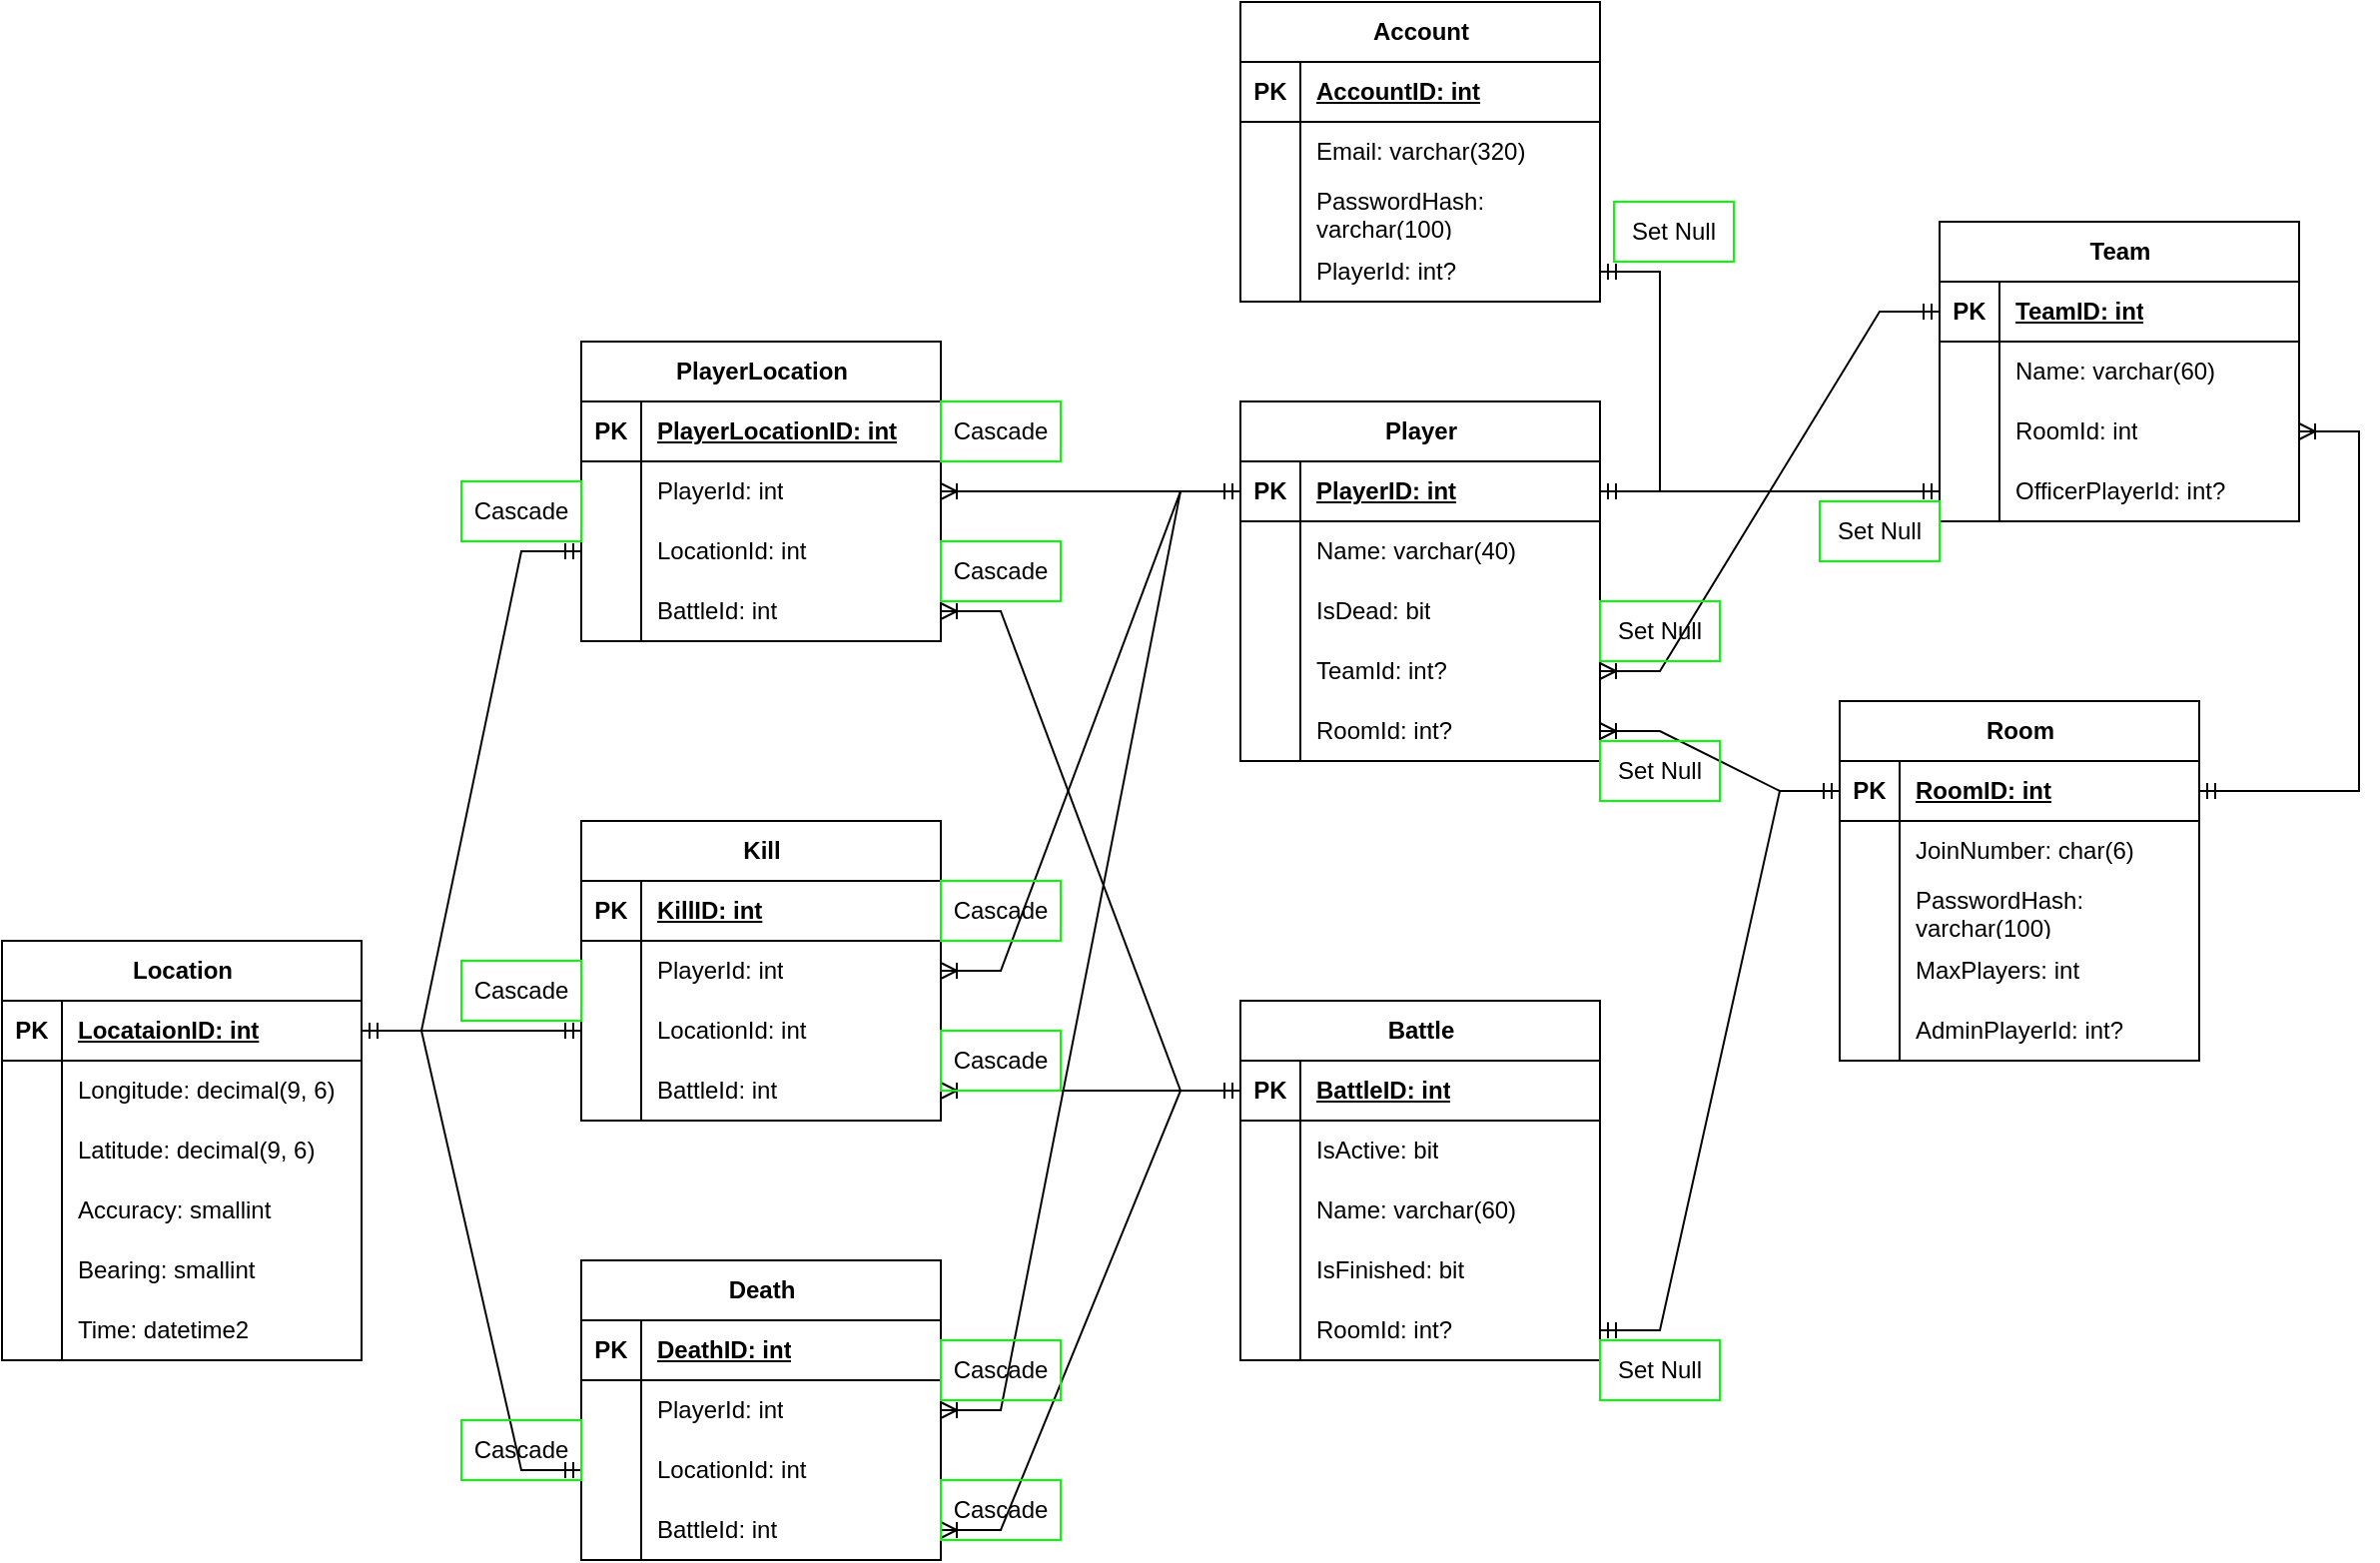 <mxfile version="27.1.4">
  <diagram name="Page-1" id="EHaYI7QKGF6xIl5_BDxA">
    <mxGraphModel dx="1921" dy="924" grid="1" gridSize="10" guides="1" tooltips="1" connect="1" arrows="1" fold="1" page="1" pageScale="1" pageWidth="1654" pageHeight="1169" math="0" shadow="0">
      <root>
        <mxCell id="0" />
        <mxCell id="1" parent="0" />
        <mxCell id="OtORlQsVEa3Pt4F1pHOA-2" value="PlayerLocation" style="shape=table;startSize=30;container=1;collapsible=1;childLayout=tableLayout;fixedRows=1;rowLines=0;fontStyle=1;align=center;resizeLast=1;html=1;" parent="1" vertex="1">
          <mxGeometry x="430" y="210" width="180" height="150" as="geometry" />
        </mxCell>
        <mxCell id="OtORlQsVEa3Pt4F1pHOA-3" value="" style="shape=tableRow;horizontal=0;startSize=0;swimlaneHead=0;swimlaneBody=0;fillColor=none;collapsible=0;dropTarget=0;points=[[0,0.5],[1,0.5]];portConstraint=eastwest;top=0;left=0;right=0;bottom=1;" parent="OtORlQsVEa3Pt4F1pHOA-2" vertex="1">
          <mxGeometry y="30" width="180" height="30" as="geometry" />
        </mxCell>
        <mxCell id="OtORlQsVEa3Pt4F1pHOA-4" value="PK" style="shape=partialRectangle;connectable=0;fillColor=none;top=0;left=0;bottom=0;right=0;fontStyle=1;overflow=hidden;whiteSpace=wrap;html=1;" parent="OtORlQsVEa3Pt4F1pHOA-3" vertex="1">
          <mxGeometry width="30" height="30" as="geometry">
            <mxRectangle width="30" height="30" as="alternateBounds" />
          </mxGeometry>
        </mxCell>
        <mxCell id="OtORlQsVEa3Pt4F1pHOA-5" value="PlayerLocationID: int" style="shape=partialRectangle;connectable=0;fillColor=none;top=0;left=0;bottom=0;right=0;align=left;spacingLeft=6;fontStyle=5;overflow=hidden;whiteSpace=wrap;html=1;" parent="OtORlQsVEa3Pt4F1pHOA-3" vertex="1">
          <mxGeometry x="30" width="150" height="30" as="geometry">
            <mxRectangle width="150" height="30" as="alternateBounds" />
          </mxGeometry>
        </mxCell>
        <mxCell id="OtORlQsVEa3Pt4F1pHOA-6" value="" style="shape=tableRow;horizontal=0;startSize=0;swimlaneHead=0;swimlaneBody=0;fillColor=none;collapsible=0;dropTarget=0;points=[[0,0.5],[1,0.5]];portConstraint=eastwest;top=0;left=0;right=0;bottom=0;" parent="OtORlQsVEa3Pt4F1pHOA-2" vertex="1">
          <mxGeometry y="60" width="180" height="30" as="geometry" />
        </mxCell>
        <mxCell id="OtORlQsVEa3Pt4F1pHOA-7" value="" style="shape=partialRectangle;connectable=0;fillColor=none;top=0;left=0;bottom=0;right=0;editable=1;overflow=hidden;whiteSpace=wrap;html=1;" parent="OtORlQsVEa3Pt4F1pHOA-6" vertex="1">
          <mxGeometry width="30" height="30" as="geometry">
            <mxRectangle width="30" height="30" as="alternateBounds" />
          </mxGeometry>
        </mxCell>
        <mxCell id="OtORlQsVEa3Pt4F1pHOA-8" value="PlayerId: int" style="shape=partialRectangle;connectable=0;fillColor=none;top=0;left=0;bottom=0;right=0;align=left;spacingLeft=6;overflow=hidden;whiteSpace=wrap;html=1;" parent="OtORlQsVEa3Pt4F1pHOA-6" vertex="1">
          <mxGeometry x="30" width="150" height="30" as="geometry">
            <mxRectangle width="150" height="30" as="alternateBounds" />
          </mxGeometry>
        </mxCell>
        <mxCell id="OtORlQsVEa3Pt4F1pHOA-9" value="" style="shape=tableRow;horizontal=0;startSize=0;swimlaneHead=0;swimlaneBody=0;fillColor=none;collapsible=0;dropTarget=0;points=[[0,0.5],[1,0.5]];portConstraint=eastwest;top=0;left=0;right=0;bottom=0;" parent="OtORlQsVEa3Pt4F1pHOA-2" vertex="1">
          <mxGeometry y="90" width="180" height="30" as="geometry" />
        </mxCell>
        <mxCell id="OtORlQsVEa3Pt4F1pHOA-10" value="" style="shape=partialRectangle;connectable=0;fillColor=none;top=0;left=0;bottom=0;right=0;editable=1;overflow=hidden;whiteSpace=wrap;html=1;" parent="OtORlQsVEa3Pt4F1pHOA-9" vertex="1">
          <mxGeometry width="30" height="30" as="geometry">
            <mxRectangle width="30" height="30" as="alternateBounds" />
          </mxGeometry>
        </mxCell>
        <mxCell id="OtORlQsVEa3Pt4F1pHOA-11" value="LocationId: int" style="shape=partialRectangle;connectable=0;fillColor=none;top=0;left=0;bottom=0;right=0;align=left;spacingLeft=6;overflow=hidden;whiteSpace=wrap;html=1;" parent="OtORlQsVEa3Pt4F1pHOA-9" vertex="1">
          <mxGeometry x="30" width="150" height="30" as="geometry">
            <mxRectangle width="150" height="30" as="alternateBounds" />
          </mxGeometry>
        </mxCell>
        <mxCell id="QphE00Q7NIvAUkIllSxT-1" value="" style="shape=tableRow;horizontal=0;startSize=0;swimlaneHead=0;swimlaneBody=0;fillColor=none;collapsible=0;dropTarget=0;points=[[0,0.5],[1,0.5]];portConstraint=eastwest;top=0;left=0;right=0;bottom=0;" parent="OtORlQsVEa3Pt4F1pHOA-2" vertex="1">
          <mxGeometry y="120" width="180" height="30" as="geometry" />
        </mxCell>
        <mxCell id="QphE00Q7NIvAUkIllSxT-2" value="" style="shape=partialRectangle;connectable=0;fillColor=none;top=0;left=0;bottom=0;right=0;editable=1;overflow=hidden;whiteSpace=wrap;html=1;" parent="QphE00Q7NIvAUkIllSxT-1" vertex="1">
          <mxGeometry width="30" height="30" as="geometry">
            <mxRectangle width="30" height="30" as="alternateBounds" />
          </mxGeometry>
        </mxCell>
        <mxCell id="QphE00Q7NIvAUkIllSxT-3" value="BattleId: int" style="shape=partialRectangle;connectable=0;fillColor=none;top=0;left=0;bottom=0;right=0;align=left;spacingLeft=6;overflow=hidden;whiteSpace=wrap;html=1;" parent="QphE00Q7NIvAUkIllSxT-1" vertex="1">
          <mxGeometry x="30" width="150" height="30" as="geometry">
            <mxRectangle width="150" height="30" as="alternateBounds" />
          </mxGeometry>
        </mxCell>
        <mxCell id="OtORlQsVEa3Pt4F1pHOA-15" value="Team" style="shape=table;startSize=30;container=1;collapsible=1;childLayout=tableLayout;fixedRows=1;rowLines=0;fontStyle=1;align=center;resizeLast=1;html=1;" parent="1" vertex="1">
          <mxGeometry x="1110" y="150" width="180" height="150" as="geometry" />
        </mxCell>
        <mxCell id="OtORlQsVEa3Pt4F1pHOA-16" value="" style="shape=tableRow;horizontal=0;startSize=0;swimlaneHead=0;swimlaneBody=0;fillColor=none;collapsible=0;dropTarget=0;points=[[0,0.5],[1,0.5]];portConstraint=eastwest;top=0;left=0;right=0;bottom=1;" parent="OtORlQsVEa3Pt4F1pHOA-15" vertex="1">
          <mxGeometry y="30" width="180" height="30" as="geometry" />
        </mxCell>
        <mxCell id="OtORlQsVEa3Pt4F1pHOA-17" value="PK" style="shape=partialRectangle;connectable=0;fillColor=none;top=0;left=0;bottom=0;right=0;fontStyle=1;overflow=hidden;whiteSpace=wrap;html=1;" parent="OtORlQsVEa3Pt4F1pHOA-16" vertex="1">
          <mxGeometry width="30" height="30" as="geometry">
            <mxRectangle width="30" height="30" as="alternateBounds" />
          </mxGeometry>
        </mxCell>
        <mxCell id="OtORlQsVEa3Pt4F1pHOA-18" value="TeamID: int" style="shape=partialRectangle;connectable=0;fillColor=none;top=0;left=0;bottom=0;right=0;align=left;spacingLeft=6;fontStyle=5;overflow=hidden;whiteSpace=wrap;html=1;" parent="OtORlQsVEa3Pt4F1pHOA-16" vertex="1">
          <mxGeometry x="30" width="150" height="30" as="geometry">
            <mxRectangle width="150" height="30" as="alternateBounds" />
          </mxGeometry>
        </mxCell>
        <mxCell id="OtORlQsVEa3Pt4F1pHOA-19" value="" style="shape=tableRow;horizontal=0;startSize=0;swimlaneHead=0;swimlaneBody=0;fillColor=none;collapsible=0;dropTarget=0;points=[[0,0.5],[1,0.5]];portConstraint=eastwest;top=0;left=0;right=0;bottom=0;" parent="OtORlQsVEa3Pt4F1pHOA-15" vertex="1">
          <mxGeometry y="60" width="180" height="30" as="geometry" />
        </mxCell>
        <mxCell id="OtORlQsVEa3Pt4F1pHOA-20" value="" style="shape=partialRectangle;connectable=0;fillColor=none;top=0;left=0;bottom=0;right=0;editable=1;overflow=hidden;whiteSpace=wrap;html=1;" parent="OtORlQsVEa3Pt4F1pHOA-19" vertex="1">
          <mxGeometry width="30" height="30" as="geometry">
            <mxRectangle width="30" height="30" as="alternateBounds" />
          </mxGeometry>
        </mxCell>
        <mxCell id="OtORlQsVEa3Pt4F1pHOA-21" value="Name: varchar(60)" style="shape=partialRectangle;connectable=0;fillColor=none;top=0;left=0;bottom=0;right=0;align=left;spacingLeft=6;overflow=hidden;whiteSpace=wrap;html=1;" parent="OtORlQsVEa3Pt4F1pHOA-19" vertex="1">
          <mxGeometry x="30" width="150" height="30" as="geometry">
            <mxRectangle width="150" height="30" as="alternateBounds" />
          </mxGeometry>
        </mxCell>
        <mxCell id="kTfpBR0mUPjQEGZXU_oi-29" value="" style="shape=tableRow;horizontal=0;startSize=0;swimlaneHead=0;swimlaneBody=0;fillColor=none;collapsible=0;dropTarget=0;points=[[0,0.5],[1,0.5]];portConstraint=eastwest;top=0;left=0;right=0;bottom=0;" parent="OtORlQsVEa3Pt4F1pHOA-15" vertex="1">
          <mxGeometry y="90" width="180" height="30" as="geometry" />
        </mxCell>
        <mxCell id="kTfpBR0mUPjQEGZXU_oi-30" value="" style="shape=partialRectangle;connectable=0;fillColor=none;top=0;left=0;bottom=0;right=0;editable=1;overflow=hidden;whiteSpace=wrap;html=1;" parent="kTfpBR0mUPjQEGZXU_oi-29" vertex="1">
          <mxGeometry width="30" height="30" as="geometry">
            <mxRectangle width="30" height="30" as="alternateBounds" />
          </mxGeometry>
        </mxCell>
        <mxCell id="kTfpBR0mUPjQEGZXU_oi-31" value="RoomId: int" style="shape=partialRectangle;connectable=0;fillColor=none;top=0;left=0;bottom=0;right=0;align=left;spacingLeft=6;overflow=hidden;whiteSpace=wrap;html=1;" parent="kTfpBR0mUPjQEGZXU_oi-29" vertex="1">
          <mxGeometry x="30" width="150" height="30" as="geometry">
            <mxRectangle width="150" height="30" as="alternateBounds" />
          </mxGeometry>
        </mxCell>
        <mxCell id="coozgKCBHNMAilcBwiZJ-19" value="" style="shape=tableRow;horizontal=0;startSize=0;swimlaneHead=0;swimlaneBody=0;fillColor=none;collapsible=0;dropTarget=0;points=[[0,0.5],[1,0.5]];portConstraint=eastwest;top=0;left=0;right=0;bottom=0;" parent="OtORlQsVEa3Pt4F1pHOA-15" vertex="1">
          <mxGeometry y="120" width="180" height="30" as="geometry" />
        </mxCell>
        <mxCell id="coozgKCBHNMAilcBwiZJ-20" value="" style="shape=partialRectangle;connectable=0;fillColor=none;top=0;left=0;bottom=0;right=0;editable=1;overflow=hidden;whiteSpace=wrap;html=1;" parent="coozgKCBHNMAilcBwiZJ-19" vertex="1">
          <mxGeometry width="30" height="30" as="geometry">
            <mxRectangle width="30" height="30" as="alternateBounds" />
          </mxGeometry>
        </mxCell>
        <mxCell id="coozgKCBHNMAilcBwiZJ-21" value="OfficerPlayerId: int?" style="shape=partialRectangle;connectable=0;fillColor=none;top=0;left=0;bottom=0;right=0;align=left;spacingLeft=6;overflow=hidden;whiteSpace=wrap;html=1;" parent="coozgKCBHNMAilcBwiZJ-19" vertex="1">
          <mxGeometry x="30" width="150" height="30" as="geometry">
            <mxRectangle width="150" height="30" as="alternateBounds" />
          </mxGeometry>
        </mxCell>
        <mxCell id="OtORlQsVEa3Pt4F1pHOA-28" value="Location" style="shape=table;startSize=30;container=1;collapsible=1;childLayout=tableLayout;fixedRows=1;rowLines=0;fontStyle=1;align=center;resizeLast=1;html=1;" parent="1" vertex="1">
          <mxGeometry x="140" y="510" width="180" height="210" as="geometry" />
        </mxCell>
        <mxCell id="OtORlQsVEa3Pt4F1pHOA-29" value="" style="shape=tableRow;horizontal=0;startSize=0;swimlaneHead=0;swimlaneBody=0;fillColor=none;collapsible=0;dropTarget=0;points=[[0,0.5],[1,0.5]];portConstraint=eastwest;top=0;left=0;right=0;bottom=1;" parent="OtORlQsVEa3Pt4F1pHOA-28" vertex="1">
          <mxGeometry y="30" width="180" height="30" as="geometry" />
        </mxCell>
        <mxCell id="OtORlQsVEa3Pt4F1pHOA-30" value="PK" style="shape=partialRectangle;connectable=0;fillColor=none;top=0;left=0;bottom=0;right=0;fontStyle=1;overflow=hidden;whiteSpace=wrap;html=1;" parent="OtORlQsVEa3Pt4F1pHOA-29" vertex="1">
          <mxGeometry width="30" height="30" as="geometry">
            <mxRectangle width="30" height="30" as="alternateBounds" />
          </mxGeometry>
        </mxCell>
        <mxCell id="OtORlQsVEa3Pt4F1pHOA-31" value="LocataionID: int" style="shape=partialRectangle;connectable=0;fillColor=none;top=0;left=0;bottom=0;right=0;align=left;spacingLeft=6;fontStyle=5;overflow=hidden;whiteSpace=wrap;html=1;" parent="OtORlQsVEa3Pt4F1pHOA-29" vertex="1">
          <mxGeometry x="30" width="150" height="30" as="geometry">
            <mxRectangle width="150" height="30" as="alternateBounds" />
          </mxGeometry>
        </mxCell>
        <mxCell id="OtORlQsVEa3Pt4F1pHOA-32" value="" style="shape=tableRow;horizontal=0;startSize=0;swimlaneHead=0;swimlaneBody=0;fillColor=none;collapsible=0;dropTarget=0;points=[[0,0.5],[1,0.5]];portConstraint=eastwest;top=0;left=0;right=0;bottom=0;" parent="OtORlQsVEa3Pt4F1pHOA-28" vertex="1">
          <mxGeometry y="60" width="180" height="30" as="geometry" />
        </mxCell>
        <mxCell id="OtORlQsVEa3Pt4F1pHOA-33" value="" style="shape=partialRectangle;connectable=0;fillColor=none;top=0;left=0;bottom=0;right=0;editable=1;overflow=hidden;whiteSpace=wrap;html=1;" parent="OtORlQsVEa3Pt4F1pHOA-32" vertex="1">
          <mxGeometry width="30" height="30" as="geometry">
            <mxRectangle width="30" height="30" as="alternateBounds" />
          </mxGeometry>
        </mxCell>
        <mxCell id="OtORlQsVEa3Pt4F1pHOA-34" value="Longitude: decimal(9, 6)" style="shape=partialRectangle;connectable=0;fillColor=none;top=0;left=0;bottom=0;right=0;align=left;spacingLeft=6;overflow=hidden;whiteSpace=wrap;html=1;" parent="OtORlQsVEa3Pt4F1pHOA-32" vertex="1">
          <mxGeometry x="30" width="150" height="30" as="geometry">
            <mxRectangle width="150" height="30" as="alternateBounds" />
          </mxGeometry>
        </mxCell>
        <mxCell id="OtORlQsVEa3Pt4F1pHOA-35" value="" style="shape=tableRow;horizontal=0;startSize=0;swimlaneHead=0;swimlaneBody=0;fillColor=none;collapsible=0;dropTarget=0;points=[[0,0.5],[1,0.5]];portConstraint=eastwest;top=0;left=0;right=0;bottom=0;" parent="OtORlQsVEa3Pt4F1pHOA-28" vertex="1">
          <mxGeometry y="90" width="180" height="30" as="geometry" />
        </mxCell>
        <mxCell id="OtORlQsVEa3Pt4F1pHOA-36" value="" style="shape=partialRectangle;connectable=0;fillColor=none;top=0;left=0;bottom=0;right=0;editable=1;overflow=hidden;whiteSpace=wrap;html=1;" parent="OtORlQsVEa3Pt4F1pHOA-35" vertex="1">
          <mxGeometry width="30" height="30" as="geometry">
            <mxRectangle width="30" height="30" as="alternateBounds" />
          </mxGeometry>
        </mxCell>
        <mxCell id="OtORlQsVEa3Pt4F1pHOA-37" value="Latitude: decimal(9, 6)" style="shape=partialRectangle;connectable=0;fillColor=none;top=0;left=0;bottom=0;right=0;align=left;spacingLeft=6;overflow=hidden;whiteSpace=wrap;html=1;" parent="OtORlQsVEa3Pt4F1pHOA-35" vertex="1">
          <mxGeometry x="30" width="150" height="30" as="geometry">
            <mxRectangle width="150" height="30" as="alternateBounds" />
          </mxGeometry>
        </mxCell>
        <mxCell id="OtORlQsVEa3Pt4F1pHOA-38" value="" style="shape=tableRow;horizontal=0;startSize=0;swimlaneHead=0;swimlaneBody=0;fillColor=none;collapsible=0;dropTarget=0;points=[[0,0.5],[1,0.5]];portConstraint=eastwest;top=0;left=0;right=0;bottom=0;" parent="OtORlQsVEa3Pt4F1pHOA-28" vertex="1">
          <mxGeometry y="120" width="180" height="30" as="geometry" />
        </mxCell>
        <mxCell id="OtORlQsVEa3Pt4F1pHOA-39" value="" style="shape=partialRectangle;connectable=0;fillColor=none;top=0;left=0;bottom=0;right=0;editable=1;overflow=hidden;whiteSpace=wrap;html=1;" parent="OtORlQsVEa3Pt4F1pHOA-38" vertex="1">
          <mxGeometry width="30" height="30" as="geometry">
            <mxRectangle width="30" height="30" as="alternateBounds" />
          </mxGeometry>
        </mxCell>
        <mxCell id="OtORlQsVEa3Pt4F1pHOA-40" value="Accuracy: smallint" style="shape=partialRectangle;connectable=0;fillColor=none;top=0;left=0;bottom=0;right=0;align=left;spacingLeft=6;overflow=hidden;whiteSpace=wrap;html=1;" parent="OtORlQsVEa3Pt4F1pHOA-38" vertex="1">
          <mxGeometry x="30" width="150" height="30" as="geometry">
            <mxRectangle width="150" height="30" as="alternateBounds" />
          </mxGeometry>
        </mxCell>
        <mxCell id="E0eoa3BkuGFM4-bMGYsP-12" value="" style="shape=tableRow;horizontal=0;startSize=0;swimlaneHead=0;swimlaneBody=0;fillColor=none;collapsible=0;dropTarget=0;points=[[0,0.5],[1,0.5]];portConstraint=eastwest;top=0;left=0;right=0;bottom=0;" parent="OtORlQsVEa3Pt4F1pHOA-28" vertex="1">
          <mxGeometry y="150" width="180" height="30" as="geometry" />
        </mxCell>
        <mxCell id="E0eoa3BkuGFM4-bMGYsP-13" value="" style="shape=partialRectangle;connectable=0;fillColor=none;top=0;left=0;bottom=0;right=0;editable=1;overflow=hidden;whiteSpace=wrap;html=1;" parent="E0eoa3BkuGFM4-bMGYsP-12" vertex="1">
          <mxGeometry width="30" height="30" as="geometry">
            <mxRectangle width="30" height="30" as="alternateBounds" />
          </mxGeometry>
        </mxCell>
        <mxCell id="E0eoa3BkuGFM4-bMGYsP-14" value="Bearing: smallint" style="shape=partialRectangle;connectable=0;fillColor=none;top=0;left=0;bottom=0;right=0;align=left;spacingLeft=6;overflow=hidden;whiteSpace=wrap;html=1;" parent="E0eoa3BkuGFM4-bMGYsP-12" vertex="1">
          <mxGeometry x="30" width="150" height="30" as="geometry">
            <mxRectangle width="150" height="30" as="alternateBounds" />
          </mxGeometry>
        </mxCell>
        <mxCell id="kTfpBR0mUPjQEGZXU_oi-56" value="" style="shape=tableRow;horizontal=0;startSize=0;swimlaneHead=0;swimlaneBody=0;fillColor=none;collapsible=0;dropTarget=0;points=[[0,0.5],[1,0.5]];portConstraint=eastwest;top=0;left=0;right=0;bottom=0;" parent="OtORlQsVEa3Pt4F1pHOA-28" vertex="1">
          <mxGeometry y="180" width="180" height="30" as="geometry" />
        </mxCell>
        <mxCell id="kTfpBR0mUPjQEGZXU_oi-57" value="" style="shape=partialRectangle;connectable=0;fillColor=none;top=0;left=0;bottom=0;right=0;editable=1;overflow=hidden;whiteSpace=wrap;html=1;" parent="kTfpBR0mUPjQEGZXU_oi-56" vertex="1">
          <mxGeometry width="30" height="30" as="geometry">
            <mxRectangle width="30" height="30" as="alternateBounds" />
          </mxGeometry>
        </mxCell>
        <mxCell id="kTfpBR0mUPjQEGZXU_oi-58" value="Time: datetime2" style="shape=partialRectangle;connectable=0;fillColor=none;top=0;left=0;bottom=0;right=0;align=left;spacingLeft=6;overflow=hidden;whiteSpace=wrap;html=1;" parent="kTfpBR0mUPjQEGZXU_oi-56" vertex="1">
          <mxGeometry x="30" width="150" height="30" as="geometry">
            <mxRectangle width="150" height="30" as="alternateBounds" />
          </mxGeometry>
        </mxCell>
        <mxCell id="OtORlQsVEa3Pt4F1pHOA-41" value="Kill" style="shape=table;startSize=30;container=1;collapsible=1;childLayout=tableLayout;fixedRows=1;rowLines=0;fontStyle=1;align=center;resizeLast=1;html=1;" parent="1" vertex="1">
          <mxGeometry x="430" y="450" width="180" height="150" as="geometry" />
        </mxCell>
        <mxCell id="OtORlQsVEa3Pt4F1pHOA-42" value="" style="shape=tableRow;horizontal=0;startSize=0;swimlaneHead=0;swimlaneBody=0;fillColor=none;collapsible=0;dropTarget=0;points=[[0,0.5],[1,0.5]];portConstraint=eastwest;top=0;left=0;right=0;bottom=1;" parent="OtORlQsVEa3Pt4F1pHOA-41" vertex="1">
          <mxGeometry y="30" width="180" height="30" as="geometry" />
        </mxCell>
        <mxCell id="OtORlQsVEa3Pt4F1pHOA-43" value="PK" style="shape=partialRectangle;connectable=0;fillColor=none;top=0;left=0;bottom=0;right=0;fontStyle=1;overflow=hidden;whiteSpace=wrap;html=1;" parent="OtORlQsVEa3Pt4F1pHOA-42" vertex="1">
          <mxGeometry width="30" height="30" as="geometry">
            <mxRectangle width="30" height="30" as="alternateBounds" />
          </mxGeometry>
        </mxCell>
        <mxCell id="OtORlQsVEa3Pt4F1pHOA-44" value="KillID: int" style="shape=partialRectangle;connectable=0;fillColor=none;top=0;left=0;bottom=0;right=0;align=left;spacingLeft=6;fontStyle=5;overflow=hidden;whiteSpace=wrap;html=1;" parent="OtORlQsVEa3Pt4F1pHOA-42" vertex="1">
          <mxGeometry x="30" width="150" height="30" as="geometry">
            <mxRectangle width="150" height="30" as="alternateBounds" />
          </mxGeometry>
        </mxCell>
        <mxCell id="OtORlQsVEa3Pt4F1pHOA-45" value="" style="shape=tableRow;horizontal=0;startSize=0;swimlaneHead=0;swimlaneBody=0;fillColor=none;collapsible=0;dropTarget=0;points=[[0,0.5],[1,0.5]];portConstraint=eastwest;top=0;left=0;right=0;bottom=0;" parent="OtORlQsVEa3Pt4F1pHOA-41" vertex="1">
          <mxGeometry y="60" width="180" height="30" as="geometry" />
        </mxCell>
        <mxCell id="OtORlQsVEa3Pt4F1pHOA-46" value="" style="shape=partialRectangle;connectable=0;fillColor=none;top=0;left=0;bottom=0;right=0;editable=1;overflow=hidden;whiteSpace=wrap;html=1;" parent="OtORlQsVEa3Pt4F1pHOA-45" vertex="1">
          <mxGeometry width="30" height="30" as="geometry">
            <mxRectangle width="30" height="30" as="alternateBounds" />
          </mxGeometry>
        </mxCell>
        <mxCell id="OtORlQsVEa3Pt4F1pHOA-47" value="PlayerId: int" style="shape=partialRectangle;connectable=0;fillColor=none;top=0;left=0;bottom=0;right=0;align=left;spacingLeft=6;overflow=hidden;whiteSpace=wrap;html=1;" parent="OtORlQsVEa3Pt4F1pHOA-45" vertex="1">
          <mxGeometry x="30" width="150" height="30" as="geometry">
            <mxRectangle width="150" height="30" as="alternateBounds" />
          </mxGeometry>
        </mxCell>
        <mxCell id="OtORlQsVEa3Pt4F1pHOA-51" value="" style="shape=tableRow;horizontal=0;startSize=0;swimlaneHead=0;swimlaneBody=0;fillColor=none;collapsible=0;dropTarget=0;points=[[0,0.5],[1,0.5]];portConstraint=eastwest;top=0;left=0;right=0;bottom=0;" parent="OtORlQsVEa3Pt4F1pHOA-41" vertex="1">
          <mxGeometry y="90" width="180" height="30" as="geometry" />
        </mxCell>
        <mxCell id="OtORlQsVEa3Pt4F1pHOA-52" value="" style="shape=partialRectangle;connectable=0;fillColor=none;top=0;left=0;bottom=0;right=0;editable=1;overflow=hidden;whiteSpace=wrap;html=1;" parent="OtORlQsVEa3Pt4F1pHOA-51" vertex="1">
          <mxGeometry width="30" height="30" as="geometry">
            <mxRectangle width="30" height="30" as="alternateBounds" />
          </mxGeometry>
        </mxCell>
        <mxCell id="OtORlQsVEa3Pt4F1pHOA-53" value="LocationId: int" style="shape=partialRectangle;connectable=0;fillColor=none;top=0;left=0;bottom=0;right=0;align=left;spacingLeft=6;overflow=hidden;whiteSpace=wrap;html=1;" parent="OtORlQsVEa3Pt4F1pHOA-51" vertex="1">
          <mxGeometry x="30" width="150" height="30" as="geometry">
            <mxRectangle width="150" height="30" as="alternateBounds" />
          </mxGeometry>
        </mxCell>
        <mxCell id="QphE00Q7NIvAUkIllSxT-4" value="" style="shape=tableRow;horizontal=0;startSize=0;swimlaneHead=0;swimlaneBody=0;fillColor=none;collapsible=0;dropTarget=0;points=[[0,0.5],[1,0.5]];portConstraint=eastwest;top=0;left=0;right=0;bottom=0;" parent="OtORlQsVEa3Pt4F1pHOA-41" vertex="1">
          <mxGeometry y="120" width="180" height="30" as="geometry" />
        </mxCell>
        <mxCell id="QphE00Q7NIvAUkIllSxT-5" value="" style="shape=partialRectangle;connectable=0;fillColor=none;top=0;left=0;bottom=0;right=0;editable=1;overflow=hidden;whiteSpace=wrap;html=1;" parent="QphE00Q7NIvAUkIllSxT-4" vertex="1">
          <mxGeometry width="30" height="30" as="geometry">
            <mxRectangle width="30" height="30" as="alternateBounds" />
          </mxGeometry>
        </mxCell>
        <mxCell id="QphE00Q7NIvAUkIllSxT-6" value="BattleId: int" style="shape=partialRectangle;connectable=0;fillColor=none;top=0;left=0;bottom=0;right=0;align=left;spacingLeft=6;overflow=hidden;whiteSpace=wrap;html=1;" parent="QphE00Q7NIvAUkIllSxT-4" vertex="1">
          <mxGeometry x="30" width="150" height="30" as="geometry">
            <mxRectangle width="150" height="30" as="alternateBounds" />
          </mxGeometry>
        </mxCell>
        <mxCell id="OtORlQsVEa3Pt4F1pHOA-54" value="Player" style="shape=table;startSize=30;container=1;collapsible=1;childLayout=tableLayout;fixedRows=1;rowLines=0;fontStyle=1;align=center;resizeLast=1;html=1;" parent="1" vertex="1">
          <mxGeometry x="760" y="240" width="180" height="180" as="geometry" />
        </mxCell>
        <mxCell id="OtORlQsVEa3Pt4F1pHOA-55" value="" style="shape=tableRow;horizontal=0;startSize=0;swimlaneHead=0;swimlaneBody=0;fillColor=none;collapsible=0;dropTarget=0;points=[[0,0.5],[1,0.5]];portConstraint=eastwest;top=0;left=0;right=0;bottom=1;" parent="OtORlQsVEa3Pt4F1pHOA-54" vertex="1">
          <mxGeometry y="30" width="180" height="30" as="geometry" />
        </mxCell>
        <mxCell id="OtORlQsVEa3Pt4F1pHOA-56" value="PK" style="shape=partialRectangle;connectable=0;fillColor=none;top=0;left=0;bottom=0;right=0;fontStyle=1;overflow=hidden;whiteSpace=wrap;html=1;" parent="OtORlQsVEa3Pt4F1pHOA-55" vertex="1">
          <mxGeometry width="30" height="30" as="geometry">
            <mxRectangle width="30" height="30" as="alternateBounds" />
          </mxGeometry>
        </mxCell>
        <mxCell id="OtORlQsVEa3Pt4F1pHOA-57" value="PlayerID: int" style="shape=partialRectangle;connectable=0;fillColor=none;top=0;left=0;bottom=0;right=0;align=left;spacingLeft=6;fontStyle=5;overflow=hidden;whiteSpace=wrap;html=1;" parent="OtORlQsVEa3Pt4F1pHOA-55" vertex="1">
          <mxGeometry x="30" width="150" height="30" as="geometry">
            <mxRectangle width="150" height="30" as="alternateBounds" />
          </mxGeometry>
        </mxCell>
        <mxCell id="OtORlQsVEa3Pt4F1pHOA-58" value="" style="shape=tableRow;horizontal=0;startSize=0;swimlaneHead=0;swimlaneBody=0;fillColor=none;collapsible=0;dropTarget=0;points=[[0,0.5],[1,0.5]];portConstraint=eastwest;top=0;left=0;right=0;bottom=0;" parent="OtORlQsVEa3Pt4F1pHOA-54" vertex="1">
          <mxGeometry y="60" width="180" height="30" as="geometry" />
        </mxCell>
        <mxCell id="OtORlQsVEa3Pt4F1pHOA-59" value="" style="shape=partialRectangle;connectable=0;fillColor=none;top=0;left=0;bottom=0;right=0;editable=1;overflow=hidden;whiteSpace=wrap;html=1;" parent="OtORlQsVEa3Pt4F1pHOA-58" vertex="1">
          <mxGeometry width="30" height="30" as="geometry">
            <mxRectangle width="30" height="30" as="alternateBounds" />
          </mxGeometry>
        </mxCell>
        <mxCell id="OtORlQsVEa3Pt4F1pHOA-60" value="Name: varchar(40)" style="shape=partialRectangle;connectable=0;fillColor=none;top=0;left=0;bottom=0;right=0;align=left;spacingLeft=6;overflow=hidden;whiteSpace=wrap;html=1;" parent="OtORlQsVEa3Pt4F1pHOA-58" vertex="1">
          <mxGeometry x="30" width="150" height="30" as="geometry">
            <mxRectangle width="150" height="30" as="alternateBounds" />
          </mxGeometry>
        </mxCell>
        <mxCell id="OtORlQsVEa3Pt4F1pHOA-64" value="" style="shape=tableRow;horizontal=0;startSize=0;swimlaneHead=0;swimlaneBody=0;fillColor=none;collapsible=0;dropTarget=0;points=[[0,0.5],[1,0.5]];portConstraint=eastwest;top=0;left=0;right=0;bottom=0;" parent="OtORlQsVEa3Pt4F1pHOA-54" vertex="1">
          <mxGeometry y="90" width="180" height="30" as="geometry" />
        </mxCell>
        <mxCell id="OtORlQsVEa3Pt4F1pHOA-65" value="" style="shape=partialRectangle;connectable=0;fillColor=none;top=0;left=0;bottom=0;right=0;editable=1;overflow=hidden;whiteSpace=wrap;html=1;" parent="OtORlQsVEa3Pt4F1pHOA-64" vertex="1">
          <mxGeometry width="30" height="30" as="geometry">
            <mxRectangle width="30" height="30" as="alternateBounds" />
          </mxGeometry>
        </mxCell>
        <mxCell id="OtORlQsVEa3Pt4F1pHOA-66" value="IsDead: bit" style="shape=partialRectangle;connectable=0;fillColor=none;top=0;left=0;bottom=0;right=0;align=left;spacingLeft=6;overflow=hidden;whiteSpace=wrap;html=1;" parent="OtORlQsVEa3Pt4F1pHOA-64" vertex="1">
          <mxGeometry x="30" width="150" height="30" as="geometry">
            <mxRectangle width="150" height="30" as="alternateBounds" />
          </mxGeometry>
        </mxCell>
        <mxCell id="E0eoa3BkuGFM4-bMGYsP-28" value="" style="shape=tableRow;horizontal=0;startSize=0;swimlaneHead=0;swimlaneBody=0;fillColor=none;collapsible=0;dropTarget=0;points=[[0,0.5],[1,0.5]];portConstraint=eastwest;top=0;left=0;right=0;bottom=0;" parent="OtORlQsVEa3Pt4F1pHOA-54" vertex="1">
          <mxGeometry y="120" width="180" height="30" as="geometry" />
        </mxCell>
        <mxCell id="E0eoa3BkuGFM4-bMGYsP-29" value="" style="shape=partialRectangle;connectable=0;fillColor=none;top=0;left=0;bottom=0;right=0;editable=1;overflow=hidden;whiteSpace=wrap;html=1;" parent="E0eoa3BkuGFM4-bMGYsP-28" vertex="1">
          <mxGeometry width="30" height="30" as="geometry">
            <mxRectangle width="30" height="30" as="alternateBounds" />
          </mxGeometry>
        </mxCell>
        <mxCell id="E0eoa3BkuGFM4-bMGYsP-30" value="TeamId: int?" style="shape=partialRectangle;connectable=0;fillColor=none;top=0;left=0;bottom=0;right=0;align=left;spacingLeft=6;overflow=hidden;whiteSpace=wrap;html=1;" parent="E0eoa3BkuGFM4-bMGYsP-28" vertex="1">
          <mxGeometry x="30" width="150" height="30" as="geometry">
            <mxRectangle width="150" height="30" as="alternateBounds" />
          </mxGeometry>
        </mxCell>
        <mxCell id="coozgKCBHNMAilcBwiZJ-1" value="" style="shape=tableRow;horizontal=0;startSize=0;swimlaneHead=0;swimlaneBody=0;fillColor=none;collapsible=0;dropTarget=0;points=[[0,0.5],[1,0.5]];portConstraint=eastwest;top=0;left=0;right=0;bottom=0;" parent="OtORlQsVEa3Pt4F1pHOA-54" vertex="1">
          <mxGeometry y="150" width="180" height="30" as="geometry" />
        </mxCell>
        <mxCell id="coozgKCBHNMAilcBwiZJ-2" value="" style="shape=partialRectangle;connectable=0;fillColor=none;top=0;left=0;bottom=0;right=0;editable=1;overflow=hidden;whiteSpace=wrap;html=1;" parent="coozgKCBHNMAilcBwiZJ-1" vertex="1">
          <mxGeometry width="30" height="30" as="geometry">
            <mxRectangle width="30" height="30" as="alternateBounds" />
          </mxGeometry>
        </mxCell>
        <mxCell id="coozgKCBHNMAilcBwiZJ-3" value="RoomId: int?" style="shape=partialRectangle;connectable=0;fillColor=none;top=0;left=0;bottom=0;right=0;align=left;spacingLeft=6;overflow=hidden;whiteSpace=wrap;html=1;" parent="coozgKCBHNMAilcBwiZJ-1" vertex="1">
          <mxGeometry x="30" width="150" height="30" as="geometry">
            <mxRectangle width="150" height="30" as="alternateBounds" />
          </mxGeometry>
        </mxCell>
        <mxCell id="OtORlQsVEa3Pt4F1pHOA-80" value="Account" style="shape=table;startSize=30;container=1;collapsible=1;childLayout=tableLayout;fixedRows=1;rowLines=0;fontStyle=1;align=center;resizeLast=1;html=1;" parent="1" vertex="1">
          <mxGeometry x="760" y="40" width="180" height="150" as="geometry" />
        </mxCell>
        <mxCell id="OtORlQsVEa3Pt4F1pHOA-81" value="" style="shape=tableRow;horizontal=0;startSize=0;swimlaneHead=0;swimlaneBody=0;fillColor=none;collapsible=0;dropTarget=0;points=[[0,0.5],[1,0.5]];portConstraint=eastwest;top=0;left=0;right=0;bottom=1;" parent="OtORlQsVEa3Pt4F1pHOA-80" vertex="1">
          <mxGeometry y="30" width="180" height="30" as="geometry" />
        </mxCell>
        <mxCell id="OtORlQsVEa3Pt4F1pHOA-82" value="PK" style="shape=partialRectangle;connectable=0;fillColor=none;top=0;left=0;bottom=0;right=0;fontStyle=1;overflow=hidden;whiteSpace=wrap;html=1;" parent="OtORlQsVEa3Pt4F1pHOA-81" vertex="1">
          <mxGeometry width="30" height="30" as="geometry">
            <mxRectangle width="30" height="30" as="alternateBounds" />
          </mxGeometry>
        </mxCell>
        <mxCell id="OtORlQsVEa3Pt4F1pHOA-83" value="AccountID: int" style="shape=partialRectangle;connectable=0;fillColor=none;top=0;left=0;bottom=0;right=0;align=left;spacingLeft=6;fontStyle=5;overflow=hidden;whiteSpace=wrap;html=1;" parent="OtORlQsVEa3Pt4F1pHOA-81" vertex="1">
          <mxGeometry x="30" width="150" height="30" as="geometry">
            <mxRectangle width="150" height="30" as="alternateBounds" />
          </mxGeometry>
        </mxCell>
        <mxCell id="OtORlQsVEa3Pt4F1pHOA-84" value="" style="shape=tableRow;horizontal=0;startSize=0;swimlaneHead=0;swimlaneBody=0;fillColor=none;collapsible=0;dropTarget=0;points=[[0,0.5],[1,0.5]];portConstraint=eastwest;top=0;left=0;right=0;bottom=0;" parent="OtORlQsVEa3Pt4F1pHOA-80" vertex="1">
          <mxGeometry y="60" width="180" height="30" as="geometry" />
        </mxCell>
        <mxCell id="OtORlQsVEa3Pt4F1pHOA-85" value="" style="shape=partialRectangle;connectable=0;fillColor=none;top=0;left=0;bottom=0;right=0;editable=1;overflow=hidden;whiteSpace=wrap;html=1;" parent="OtORlQsVEa3Pt4F1pHOA-84" vertex="1">
          <mxGeometry width="30" height="30" as="geometry">
            <mxRectangle width="30" height="30" as="alternateBounds" />
          </mxGeometry>
        </mxCell>
        <mxCell id="OtORlQsVEa3Pt4F1pHOA-86" value="Email: varchar(320)" style="shape=partialRectangle;connectable=0;fillColor=none;top=0;left=0;bottom=0;right=0;align=left;spacingLeft=6;overflow=hidden;whiteSpace=wrap;html=1;" parent="OtORlQsVEa3Pt4F1pHOA-84" vertex="1">
          <mxGeometry x="30" width="150" height="30" as="geometry">
            <mxRectangle width="150" height="30" as="alternateBounds" />
          </mxGeometry>
        </mxCell>
        <mxCell id="E0eoa3BkuGFM4-bMGYsP-79" value="" style="shape=tableRow;horizontal=0;startSize=0;swimlaneHead=0;swimlaneBody=0;fillColor=none;collapsible=0;dropTarget=0;points=[[0,0.5],[1,0.5]];portConstraint=eastwest;top=0;left=0;right=0;bottom=0;" parent="OtORlQsVEa3Pt4F1pHOA-80" vertex="1">
          <mxGeometry y="90" width="180" height="30" as="geometry" />
        </mxCell>
        <mxCell id="E0eoa3BkuGFM4-bMGYsP-80" value="" style="shape=partialRectangle;connectable=0;fillColor=none;top=0;left=0;bottom=0;right=0;editable=1;overflow=hidden;whiteSpace=wrap;html=1;" parent="E0eoa3BkuGFM4-bMGYsP-79" vertex="1">
          <mxGeometry width="30" height="30" as="geometry">
            <mxRectangle width="30" height="30" as="alternateBounds" />
          </mxGeometry>
        </mxCell>
        <mxCell id="E0eoa3BkuGFM4-bMGYsP-81" value="PasswordHash: varchar(100)" style="shape=partialRectangle;connectable=0;fillColor=none;top=0;left=0;bottom=0;right=0;align=left;spacingLeft=6;overflow=hidden;whiteSpace=wrap;html=1;" parent="E0eoa3BkuGFM4-bMGYsP-79" vertex="1">
          <mxGeometry x="30" width="150" height="30" as="geometry">
            <mxRectangle width="150" height="30" as="alternateBounds" />
          </mxGeometry>
        </mxCell>
        <mxCell id="-GBjjTzX7UOgDoDsw1mH-19" value="" style="shape=tableRow;horizontal=0;startSize=0;swimlaneHead=0;swimlaneBody=0;fillColor=none;collapsible=0;dropTarget=0;points=[[0,0.5],[1,0.5]];portConstraint=eastwest;top=0;left=0;right=0;bottom=0;" vertex="1" parent="OtORlQsVEa3Pt4F1pHOA-80">
          <mxGeometry y="120" width="180" height="30" as="geometry" />
        </mxCell>
        <mxCell id="-GBjjTzX7UOgDoDsw1mH-20" value="" style="shape=partialRectangle;connectable=0;fillColor=none;top=0;left=0;bottom=0;right=0;editable=1;overflow=hidden;whiteSpace=wrap;html=1;" vertex="1" parent="-GBjjTzX7UOgDoDsw1mH-19">
          <mxGeometry width="30" height="30" as="geometry">
            <mxRectangle width="30" height="30" as="alternateBounds" />
          </mxGeometry>
        </mxCell>
        <mxCell id="-GBjjTzX7UOgDoDsw1mH-21" value="PlayerId: int?" style="shape=partialRectangle;connectable=0;fillColor=none;top=0;left=0;bottom=0;right=0;align=left;spacingLeft=6;overflow=hidden;whiteSpace=wrap;html=1;" vertex="1" parent="-GBjjTzX7UOgDoDsw1mH-19">
          <mxGeometry x="30" width="150" height="30" as="geometry">
            <mxRectangle width="150" height="30" as="alternateBounds" />
          </mxGeometry>
        </mxCell>
        <mxCell id="OtORlQsVEa3Pt4F1pHOA-106" value="Battle" style="shape=table;startSize=30;container=1;collapsible=1;childLayout=tableLayout;fixedRows=1;rowLines=0;fontStyle=1;align=center;resizeLast=1;html=1;" parent="1" vertex="1">
          <mxGeometry x="760" y="540" width="180" height="180" as="geometry" />
        </mxCell>
        <mxCell id="OtORlQsVEa3Pt4F1pHOA-107" value="" style="shape=tableRow;horizontal=0;startSize=0;swimlaneHead=0;swimlaneBody=0;fillColor=none;collapsible=0;dropTarget=0;points=[[0,0.5],[1,0.5]];portConstraint=eastwest;top=0;left=0;right=0;bottom=1;" parent="OtORlQsVEa3Pt4F1pHOA-106" vertex="1">
          <mxGeometry y="30" width="180" height="30" as="geometry" />
        </mxCell>
        <mxCell id="OtORlQsVEa3Pt4F1pHOA-108" value="PK" style="shape=partialRectangle;connectable=0;fillColor=none;top=0;left=0;bottom=0;right=0;fontStyle=1;overflow=hidden;whiteSpace=wrap;html=1;" parent="OtORlQsVEa3Pt4F1pHOA-107" vertex="1">
          <mxGeometry width="30" height="30" as="geometry">
            <mxRectangle width="30" height="30" as="alternateBounds" />
          </mxGeometry>
        </mxCell>
        <mxCell id="OtORlQsVEa3Pt4F1pHOA-109" value="BattleID: int" style="shape=partialRectangle;connectable=0;fillColor=none;top=0;left=0;bottom=0;right=0;align=left;spacingLeft=6;fontStyle=5;overflow=hidden;whiteSpace=wrap;html=1;" parent="OtORlQsVEa3Pt4F1pHOA-107" vertex="1">
          <mxGeometry x="30" width="150" height="30" as="geometry">
            <mxRectangle width="150" height="30" as="alternateBounds" />
          </mxGeometry>
        </mxCell>
        <mxCell id="OtORlQsVEa3Pt4F1pHOA-116" value="" style="shape=tableRow;horizontal=0;startSize=0;swimlaneHead=0;swimlaneBody=0;fillColor=none;collapsible=0;dropTarget=0;points=[[0,0.5],[1,0.5]];portConstraint=eastwest;top=0;left=0;right=0;bottom=0;" parent="OtORlQsVEa3Pt4F1pHOA-106" vertex="1">
          <mxGeometry y="60" width="180" height="30" as="geometry" />
        </mxCell>
        <mxCell id="OtORlQsVEa3Pt4F1pHOA-117" value="" style="shape=partialRectangle;connectable=0;fillColor=none;top=0;left=0;bottom=0;right=0;editable=1;overflow=hidden;whiteSpace=wrap;html=1;" parent="OtORlQsVEa3Pt4F1pHOA-116" vertex="1">
          <mxGeometry width="30" height="30" as="geometry">
            <mxRectangle width="30" height="30" as="alternateBounds" />
          </mxGeometry>
        </mxCell>
        <mxCell id="OtORlQsVEa3Pt4F1pHOA-118" value="IsActive: bit" style="shape=partialRectangle;connectable=0;fillColor=none;top=0;left=0;bottom=0;right=0;align=left;spacingLeft=6;overflow=hidden;whiteSpace=wrap;html=1;" parent="OtORlQsVEa3Pt4F1pHOA-116" vertex="1">
          <mxGeometry x="30" width="150" height="30" as="geometry">
            <mxRectangle width="150" height="30" as="alternateBounds" />
          </mxGeometry>
        </mxCell>
        <mxCell id="coozgKCBHNMAilcBwiZJ-13" value="" style="shape=tableRow;horizontal=0;startSize=0;swimlaneHead=0;swimlaneBody=0;fillColor=none;collapsible=0;dropTarget=0;points=[[0,0.5],[1,0.5]];portConstraint=eastwest;top=0;left=0;right=0;bottom=0;" parent="OtORlQsVEa3Pt4F1pHOA-106" vertex="1">
          <mxGeometry y="90" width="180" height="30" as="geometry" />
        </mxCell>
        <mxCell id="coozgKCBHNMAilcBwiZJ-14" value="" style="shape=partialRectangle;connectable=0;fillColor=none;top=0;left=0;bottom=0;right=0;editable=1;overflow=hidden;whiteSpace=wrap;html=1;" parent="coozgKCBHNMAilcBwiZJ-13" vertex="1">
          <mxGeometry width="30" height="30" as="geometry">
            <mxRectangle width="30" height="30" as="alternateBounds" />
          </mxGeometry>
        </mxCell>
        <mxCell id="coozgKCBHNMAilcBwiZJ-15" value="Name: varchar(60)" style="shape=partialRectangle;connectable=0;fillColor=none;top=0;left=0;bottom=0;right=0;align=left;spacingLeft=6;overflow=hidden;whiteSpace=wrap;html=1;" parent="coozgKCBHNMAilcBwiZJ-13" vertex="1">
          <mxGeometry x="30" width="150" height="30" as="geometry">
            <mxRectangle width="150" height="30" as="alternateBounds" />
          </mxGeometry>
        </mxCell>
        <mxCell id="gpBDDS5aGHIJABe6xJ43-1" value="" style="shape=tableRow;horizontal=0;startSize=0;swimlaneHead=0;swimlaneBody=0;fillColor=none;collapsible=0;dropTarget=0;points=[[0,0.5],[1,0.5]];portConstraint=eastwest;top=0;left=0;right=0;bottom=0;" parent="OtORlQsVEa3Pt4F1pHOA-106" vertex="1">
          <mxGeometry y="120" width="180" height="30" as="geometry" />
        </mxCell>
        <mxCell id="gpBDDS5aGHIJABe6xJ43-2" value="" style="shape=partialRectangle;connectable=0;fillColor=none;top=0;left=0;bottom=0;right=0;editable=1;overflow=hidden;whiteSpace=wrap;html=1;" parent="gpBDDS5aGHIJABe6xJ43-1" vertex="1">
          <mxGeometry width="30" height="30" as="geometry">
            <mxRectangle width="30" height="30" as="alternateBounds" />
          </mxGeometry>
        </mxCell>
        <mxCell id="gpBDDS5aGHIJABe6xJ43-3" value="IsFinished: bit" style="shape=partialRectangle;connectable=0;fillColor=none;top=0;left=0;bottom=0;right=0;align=left;spacingLeft=6;overflow=hidden;whiteSpace=wrap;html=1;" parent="gpBDDS5aGHIJABe6xJ43-1" vertex="1">
          <mxGeometry x="30" width="150" height="30" as="geometry">
            <mxRectangle width="150" height="30" as="alternateBounds" />
          </mxGeometry>
        </mxCell>
        <mxCell id="-GBjjTzX7UOgDoDsw1mH-28" value="" style="shape=tableRow;horizontal=0;startSize=0;swimlaneHead=0;swimlaneBody=0;fillColor=none;collapsible=0;dropTarget=0;points=[[0,0.5],[1,0.5]];portConstraint=eastwest;top=0;left=0;right=0;bottom=0;" vertex="1" parent="OtORlQsVEa3Pt4F1pHOA-106">
          <mxGeometry y="150" width="180" height="30" as="geometry" />
        </mxCell>
        <mxCell id="-GBjjTzX7UOgDoDsw1mH-29" value="" style="shape=partialRectangle;connectable=0;fillColor=none;top=0;left=0;bottom=0;right=0;editable=1;overflow=hidden;whiteSpace=wrap;html=1;" vertex="1" parent="-GBjjTzX7UOgDoDsw1mH-28">
          <mxGeometry width="30" height="30" as="geometry">
            <mxRectangle width="30" height="30" as="alternateBounds" />
          </mxGeometry>
        </mxCell>
        <mxCell id="-GBjjTzX7UOgDoDsw1mH-30" value="RoomId: int?" style="shape=partialRectangle;connectable=0;fillColor=none;top=0;left=0;bottom=0;right=0;align=left;spacingLeft=6;overflow=hidden;whiteSpace=wrap;html=1;" vertex="1" parent="-GBjjTzX7UOgDoDsw1mH-28">
          <mxGeometry x="30" width="150" height="30" as="geometry">
            <mxRectangle width="150" height="30" as="alternateBounds" />
          </mxGeometry>
        </mxCell>
        <mxCell id="kTfpBR0mUPjQEGZXU_oi-1" value="" style="edgeStyle=entityRelationEdgeStyle;fontSize=12;html=1;endArrow=ERmandOne;startArrow=ERmandOne;rounded=0;strokeColor=light-dark(#000000,#00CC66);" parent="1" source="OtORlQsVEa3Pt4F1pHOA-29" target="OtORlQsVEa3Pt4F1pHOA-51" edge="1">
          <mxGeometry width="100" height="100" relative="1" as="geometry">
            <mxPoint x="440" y="970" as="sourcePoint" />
            <mxPoint x="540" y="870" as="targetPoint" />
            <Array as="points">
              <mxPoint x="420" y="930" />
              <mxPoint x="440" y="930" />
            </Array>
          </mxGeometry>
        </mxCell>
        <mxCell id="kTfpBR0mUPjQEGZXU_oi-4" value="" style="edgeStyle=entityRelationEdgeStyle;fontSize=12;html=1;endArrow=ERoneToMany;startArrow=ERmandOne;rounded=0;strokeColor=light-dark(#000000,#FF00FF);" parent="1" source="OtORlQsVEa3Pt4F1pHOA-55" target="OtORlQsVEa3Pt4F1pHOA-6" edge="1">
          <mxGeometry width="100" height="100" relative="1" as="geometry">
            <mxPoint x="830" y="970" as="sourcePoint" />
            <mxPoint x="930" y="870" as="targetPoint" />
          </mxGeometry>
        </mxCell>
        <mxCell id="kTfpBR0mUPjQEGZXU_oi-5" value="" style="edgeStyle=entityRelationEdgeStyle;fontSize=12;html=1;endArrow=ERoneToMany;startArrow=ERmandOne;rounded=0;strokeColor=light-dark(#000000,#7F00FF);" parent="1" source="OtORlQsVEa3Pt4F1pHOA-55" target="OtORlQsVEa3Pt4F1pHOA-45" edge="1">
          <mxGeometry width="100" height="100" relative="1" as="geometry">
            <mxPoint x="787" y="810" as="sourcePoint" />
            <mxPoint x="720" y="840" as="targetPoint" />
          </mxGeometry>
        </mxCell>
        <mxCell id="kTfpBR0mUPjQEGZXU_oi-7" value="" style="edgeStyle=entityRelationEdgeStyle;fontSize=12;html=1;endArrow=ERoneToMany;startArrow=ERmandOne;rounded=0;strokeColor=light-dark(#000000,#FFD207);" parent="1" source="OtORlQsVEa3Pt4F1pHOA-16" target="E0eoa3BkuGFM4-bMGYsP-28" edge="1">
          <mxGeometry width="100" height="100" relative="1" as="geometry">
            <mxPoint x="797" y="625" as="sourcePoint" />
            <mxPoint x="730" y="875" as="targetPoint" />
          </mxGeometry>
        </mxCell>
        <mxCell id="kTfpBR0mUPjQEGZXU_oi-9" value="" style="edgeStyle=entityRelationEdgeStyle;fontSize=12;html=1;endArrow=ERmandOne;startArrow=ERmandOne;rounded=0;" parent="1" source="OtORlQsVEa3Pt4F1pHOA-55" target="-GBjjTzX7UOgDoDsw1mH-19" edge="1">
          <mxGeometry width="100" height="100" relative="1" as="geometry">
            <mxPoint x="940" y="425" as="sourcePoint" />
            <mxPoint x="940" y="1090" as="targetPoint" />
            <Array as="points">
              <mxPoint x="820" y="1125" />
              <mxPoint x="840" y="1125" />
            </Array>
          </mxGeometry>
        </mxCell>
        <mxCell id="kTfpBR0mUPjQEGZXU_oi-10" value="" style="edgeStyle=entityRelationEdgeStyle;fontSize=12;html=1;endArrow=ERoneToMany;startArrow=ERmandOne;rounded=0;exitX=1;exitY=0.5;exitDx=0;exitDy=0;" parent="1" source="kTfpBR0mUPjQEGZXU_oi-22" target="kTfpBR0mUPjQEGZXU_oi-29" edge="1">
          <mxGeometry width="100" height="100" relative="1" as="geometry">
            <mxPoint x="1323" y="830" as="sourcePoint" />
            <mxPoint x="1260" y="920" as="targetPoint" />
            <Array as="points" />
          </mxGeometry>
        </mxCell>
        <mxCell id="kTfpBR0mUPjQEGZXU_oi-21" value="Room" style="shape=table;startSize=30;container=1;collapsible=1;childLayout=tableLayout;fixedRows=1;rowLines=0;fontStyle=1;align=center;resizeLast=1;html=1;" parent="1" vertex="1">
          <mxGeometry x="1060" y="390" width="180" height="180" as="geometry" />
        </mxCell>
        <mxCell id="kTfpBR0mUPjQEGZXU_oi-22" value="" style="shape=tableRow;horizontal=0;startSize=0;swimlaneHead=0;swimlaneBody=0;fillColor=none;collapsible=0;dropTarget=0;points=[[0,0.5],[1,0.5]];portConstraint=eastwest;top=0;left=0;right=0;bottom=1;" parent="kTfpBR0mUPjQEGZXU_oi-21" vertex="1">
          <mxGeometry y="30" width="180" height="30" as="geometry" />
        </mxCell>
        <mxCell id="kTfpBR0mUPjQEGZXU_oi-23" value="PK" style="shape=partialRectangle;connectable=0;fillColor=none;top=0;left=0;bottom=0;right=0;fontStyle=1;overflow=hidden;whiteSpace=wrap;html=1;" parent="kTfpBR0mUPjQEGZXU_oi-22" vertex="1">
          <mxGeometry width="30" height="30" as="geometry">
            <mxRectangle width="30" height="30" as="alternateBounds" />
          </mxGeometry>
        </mxCell>
        <mxCell id="kTfpBR0mUPjQEGZXU_oi-24" value="RoomID: int" style="shape=partialRectangle;connectable=0;fillColor=none;top=0;left=0;bottom=0;right=0;align=left;spacingLeft=6;fontStyle=5;overflow=hidden;whiteSpace=wrap;html=1;" parent="kTfpBR0mUPjQEGZXU_oi-22" vertex="1">
          <mxGeometry x="30" width="150" height="30" as="geometry">
            <mxRectangle width="150" height="30" as="alternateBounds" />
          </mxGeometry>
        </mxCell>
        <mxCell id="kTfpBR0mUPjQEGZXU_oi-25" value="" style="shape=tableRow;horizontal=0;startSize=0;swimlaneHead=0;swimlaneBody=0;fillColor=none;collapsible=0;dropTarget=0;points=[[0,0.5],[1,0.5]];portConstraint=eastwest;top=0;left=0;right=0;bottom=0;" parent="kTfpBR0mUPjQEGZXU_oi-21" vertex="1">
          <mxGeometry y="60" width="180" height="30" as="geometry" />
        </mxCell>
        <mxCell id="kTfpBR0mUPjQEGZXU_oi-26" value="" style="shape=partialRectangle;connectable=0;fillColor=none;top=0;left=0;bottom=0;right=0;editable=1;overflow=hidden;whiteSpace=wrap;html=1;" parent="kTfpBR0mUPjQEGZXU_oi-25" vertex="1">
          <mxGeometry width="30" height="30" as="geometry">
            <mxRectangle width="30" height="30" as="alternateBounds" />
          </mxGeometry>
        </mxCell>
        <mxCell id="kTfpBR0mUPjQEGZXU_oi-27" value="JoinNumber: char(6)" style="shape=partialRectangle;connectable=0;fillColor=none;top=0;left=0;bottom=0;right=0;align=left;spacingLeft=6;overflow=hidden;whiteSpace=wrap;html=1;" parent="kTfpBR0mUPjQEGZXU_oi-25" vertex="1">
          <mxGeometry x="30" width="150" height="30" as="geometry">
            <mxRectangle width="150" height="30" as="alternateBounds" />
          </mxGeometry>
        </mxCell>
        <mxCell id="coozgKCBHNMAilcBwiZJ-4" value="" style="shape=tableRow;horizontal=0;startSize=0;swimlaneHead=0;swimlaneBody=0;fillColor=none;collapsible=0;dropTarget=0;points=[[0,0.5],[1,0.5]];portConstraint=eastwest;top=0;left=0;right=0;bottom=0;" parent="kTfpBR0mUPjQEGZXU_oi-21" vertex="1">
          <mxGeometry y="90" width="180" height="30" as="geometry" />
        </mxCell>
        <mxCell id="coozgKCBHNMAilcBwiZJ-5" value="" style="shape=partialRectangle;connectable=0;fillColor=none;top=0;left=0;bottom=0;right=0;editable=1;overflow=hidden;whiteSpace=wrap;html=1;" parent="coozgKCBHNMAilcBwiZJ-4" vertex="1">
          <mxGeometry width="30" height="30" as="geometry">
            <mxRectangle width="30" height="30" as="alternateBounds" />
          </mxGeometry>
        </mxCell>
        <mxCell id="coozgKCBHNMAilcBwiZJ-6" value="PasswordHash: varchar(100)" style="shape=partialRectangle;connectable=0;fillColor=none;top=0;left=0;bottom=0;right=0;align=left;spacingLeft=6;overflow=hidden;whiteSpace=wrap;html=1;" parent="coozgKCBHNMAilcBwiZJ-4" vertex="1">
          <mxGeometry x="30" width="150" height="30" as="geometry">
            <mxRectangle width="150" height="30" as="alternateBounds" />
          </mxGeometry>
        </mxCell>
        <mxCell id="coozgKCBHNMAilcBwiZJ-7" value="" style="shape=tableRow;horizontal=0;startSize=0;swimlaneHead=0;swimlaneBody=0;fillColor=none;collapsible=0;dropTarget=0;points=[[0,0.5],[1,0.5]];portConstraint=eastwest;top=0;left=0;right=0;bottom=0;" parent="kTfpBR0mUPjQEGZXU_oi-21" vertex="1">
          <mxGeometry y="120" width="180" height="30" as="geometry" />
        </mxCell>
        <mxCell id="coozgKCBHNMAilcBwiZJ-8" value="" style="shape=partialRectangle;connectable=0;fillColor=none;top=0;left=0;bottom=0;right=0;editable=1;overflow=hidden;whiteSpace=wrap;html=1;" parent="coozgKCBHNMAilcBwiZJ-7" vertex="1">
          <mxGeometry width="30" height="30" as="geometry">
            <mxRectangle width="30" height="30" as="alternateBounds" />
          </mxGeometry>
        </mxCell>
        <mxCell id="coozgKCBHNMAilcBwiZJ-9" value="MaxPlayers: int" style="shape=partialRectangle;connectable=0;fillColor=none;top=0;left=0;bottom=0;right=0;align=left;spacingLeft=6;overflow=hidden;whiteSpace=wrap;html=1;" parent="coozgKCBHNMAilcBwiZJ-7" vertex="1">
          <mxGeometry x="30" width="150" height="30" as="geometry">
            <mxRectangle width="150" height="30" as="alternateBounds" />
          </mxGeometry>
        </mxCell>
        <mxCell id="coozgKCBHNMAilcBwiZJ-16" value="" style="shape=tableRow;horizontal=0;startSize=0;swimlaneHead=0;swimlaneBody=0;fillColor=none;collapsible=0;dropTarget=0;points=[[0,0.5],[1,0.5]];portConstraint=eastwest;top=0;left=0;right=0;bottom=0;" parent="kTfpBR0mUPjQEGZXU_oi-21" vertex="1">
          <mxGeometry y="150" width="180" height="30" as="geometry" />
        </mxCell>
        <mxCell id="coozgKCBHNMAilcBwiZJ-17" value="" style="shape=partialRectangle;connectable=0;fillColor=none;top=0;left=0;bottom=0;right=0;editable=1;overflow=hidden;whiteSpace=wrap;html=1;" parent="coozgKCBHNMAilcBwiZJ-16" vertex="1">
          <mxGeometry width="30" height="30" as="geometry">
            <mxRectangle width="30" height="30" as="alternateBounds" />
          </mxGeometry>
        </mxCell>
        <mxCell id="coozgKCBHNMAilcBwiZJ-18" value="AdminPlayerId: int?" style="shape=partialRectangle;connectable=0;fillColor=none;top=0;left=0;bottom=0;right=0;align=left;spacingLeft=6;overflow=hidden;whiteSpace=wrap;html=1;" parent="coozgKCBHNMAilcBwiZJ-16" vertex="1">
          <mxGeometry x="30" width="150" height="30" as="geometry">
            <mxRectangle width="150" height="30" as="alternateBounds" />
          </mxGeometry>
        </mxCell>
        <mxCell id="kTfpBR0mUPjQEGZXU_oi-32" value="" style="edgeStyle=entityRelationEdgeStyle;fontSize=12;html=1;endArrow=ERmandOne;startArrow=ERmandOne;rounded=0;strokeColor=light-dark(#000000,#009900);" parent="1" source="OtORlQsVEa3Pt4F1pHOA-29" target="OtORlQsVEa3Pt4F1pHOA-9" edge="1">
          <mxGeometry width="100" height="100" relative="1" as="geometry">
            <mxPoint x="470" y="430" as="sourcePoint" />
            <mxPoint x="530" y="710" as="targetPoint" />
            <Array as="points">
              <mxPoint x="410" y="745" />
              <mxPoint x="430" y="745" />
            </Array>
          </mxGeometry>
        </mxCell>
        <mxCell id="kTfpBR0mUPjQEGZXU_oi-37" value="Death" style="shape=table;startSize=30;container=1;collapsible=1;childLayout=tableLayout;fixedRows=1;rowLines=0;fontStyle=1;align=center;resizeLast=1;html=1;" parent="1" vertex="1">
          <mxGeometry x="430" y="670" width="180" height="150" as="geometry" />
        </mxCell>
        <mxCell id="kTfpBR0mUPjQEGZXU_oi-38" value="" style="shape=tableRow;horizontal=0;startSize=0;swimlaneHead=0;swimlaneBody=0;fillColor=none;collapsible=0;dropTarget=0;points=[[0,0.5],[1,0.5]];portConstraint=eastwest;top=0;left=0;right=0;bottom=1;" parent="kTfpBR0mUPjQEGZXU_oi-37" vertex="1">
          <mxGeometry y="30" width="180" height="30" as="geometry" />
        </mxCell>
        <mxCell id="kTfpBR0mUPjQEGZXU_oi-39" value="PK" style="shape=partialRectangle;connectable=0;fillColor=none;top=0;left=0;bottom=0;right=0;fontStyle=1;overflow=hidden;whiteSpace=wrap;html=1;" parent="kTfpBR0mUPjQEGZXU_oi-38" vertex="1">
          <mxGeometry width="30" height="30" as="geometry">
            <mxRectangle width="30" height="30" as="alternateBounds" />
          </mxGeometry>
        </mxCell>
        <mxCell id="kTfpBR0mUPjQEGZXU_oi-40" value="DeathID: int" style="shape=partialRectangle;connectable=0;fillColor=none;top=0;left=0;bottom=0;right=0;align=left;spacingLeft=6;fontStyle=5;overflow=hidden;whiteSpace=wrap;html=1;" parent="kTfpBR0mUPjQEGZXU_oi-38" vertex="1">
          <mxGeometry x="30" width="150" height="30" as="geometry">
            <mxRectangle width="150" height="30" as="alternateBounds" />
          </mxGeometry>
        </mxCell>
        <mxCell id="kTfpBR0mUPjQEGZXU_oi-41" value="" style="shape=tableRow;horizontal=0;startSize=0;swimlaneHead=0;swimlaneBody=0;fillColor=none;collapsible=0;dropTarget=0;points=[[0,0.5],[1,0.5]];portConstraint=eastwest;top=0;left=0;right=0;bottom=0;" parent="kTfpBR0mUPjQEGZXU_oi-37" vertex="1">
          <mxGeometry y="60" width="180" height="30" as="geometry" />
        </mxCell>
        <mxCell id="kTfpBR0mUPjQEGZXU_oi-42" value="" style="shape=partialRectangle;connectable=0;fillColor=none;top=0;left=0;bottom=0;right=0;editable=1;overflow=hidden;whiteSpace=wrap;html=1;" parent="kTfpBR0mUPjQEGZXU_oi-41" vertex="1">
          <mxGeometry width="30" height="30" as="geometry">
            <mxRectangle width="30" height="30" as="alternateBounds" />
          </mxGeometry>
        </mxCell>
        <mxCell id="kTfpBR0mUPjQEGZXU_oi-43" value="PlayerId: int" style="shape=partialRectangle;connectable=0;fillColor=none;top=0;left=0;bottom=0;right=0;align=left;spacingLeft=6;overflow=hidden;whiteSpace=wrap;html=1;" parent="kTfpBR0mUPjQEGZXU_oi-41" vertex="1">
          <mxGeometry x="30" width="150" height="30" as="geometry">
            <mxRectangle width="150" height="30" as="alternateBounds" />
          </mxGeometry>
        </mxCell>
        <mxCell id="kTfpBR0mUPjQEGZXU_oi-47" value="" style="shape=tableRow;horizontal=0;startSize=0;swimlaneHead=0;swimlaneBody=0;fillColor=none;collapsible=0;dropTarget=0;points=[[0,0.5],[1,0.5]];portConstraint=eastwest;top=0;left=0;right=0;bottom=0;" parent="kTfpBR0mUPjQEGZXU_oi-37" vertex="1">
          <mxGeometry y="90" width="180" height="30" as="geometry" />
        </mxCell>
        <mxCell id="kTfpBR0mUPjQEGZXU_oi-48" value="" style="shape=partialRectangle;connectable=0;fillColor=none;top=0;left=0;bottom=0;right=0;editable=1;overflow=hidden;whiteSpace=wrap;html=1;" parent="kTfpBR0mUPjQEGZXU_oi-47" vertex="1">
          <mxGeometry width="30" height="30" as="geometry">
            <mxRectangle width="30" height="30" as="alternateBounds" />
          </mxGeometry>
        </mxCell>
        <mxCell id="kTfpBR0mUPjQEGZXU_oi-49" value="LocationId: int" style="shape=partialRectangle;connectable=0;fillColor=none;top=0;left=0;bottom=0;right=0;align=left;spacingLeft=6;overflow=hidden;whiteSpace=wrap;html=1;" parent="kTfpBR0mUPjQEGZXU_oi-47" vertex="1">
          <mxGeometry x="30" width="150" height="30" as="geometry">
            <mxRectangle width="150" height="30" as="alternateBounds" />
          </mxGeometry>
        </mxCell>
        <mxCell id="QphE00Q7NIvAUkIllSxT-7" value="" style="shape=tableRow;horizontal=0;startSize=0;swimlaneHead=0;swimlaneBody=0;fillColor=none;collapsible=0;dropTarget=0;points=[[0,0.5],[1,0.5]];portConstraint=eastwest;top=0;left=0;right=0;bottom=0;" parent="kTfpBR0mUPjQEGZXU_oi-37" vertex="1">
          <mxGeometry y="120" width="180" height="30" as="geometry" />
        </mxCell>
        <mxCell id="QphE00Q7NIvAUkIllSxT-8" value="" style="shape=partialRectangle;connectable=0;fillColor=none;top=0;left=0;bottom=0;right=0;editable=1;overflow=hidden;whiteSpace=wrap;html=1;" parent="QphE00Q7NIvAUkIllSxT-7" vertex="1">
          <mxGeometry width="30" height="30" as="geometry">
            <mxRectangle width="30" height="30" as="alternateBounds" />
          </mxGeometry>
        </mxCell>
        <mxCell id="QphE00Q7NIvAUkIllSxT-9" value="BattleId: int" style="shape=partialRectangle;connectable=0;fillColor=none;top=0;left=0;bottom=0;right=0;align=left;spacingLeft=6;overflow=hidden;whiteSpace=wrap;html=1;" parent="QphE00Q7NIvAUkIllSxT-7" vertex="1">
          <mxGeometry x="30" width="150" height="30" as="geometry">
            <mxRectangle width="150" height="30" as="alternateBounds" />
          </mxGeometry>
        </mxCell>
        <mxCell id="kTfpBR0mUPjQEGZXU_oi-53" value="" style="edgeStyle=entityRelationEdgeStyle;fontSize=12;html=1;endArrow=ERoneToMany;startArrow=ERmandOne;rounded=0;strokeColor=light-dark(#000000,#FF0080);" parent="1" source="OtORlQsVEa3Pt4F1pHOA-55" target="kTfpBR0mUPjQEGZXU_oi-41" edge="1">
          <mxGeometry width="100" height="100" relative="1" as="geometry">
            <mxPoint x="880" y="830" as="sourcePoint" />
            <mxPoint x="820" y="1040" as="targetPoint" />
          </mxGeometry>
        </mxCell>
        <mxCell id="kTfpBR0mUPjQEGZXU_oi-55" value="" style="edgeStyle=entityRelationEdgeStyle;fontSize=12;html=1;endArrow=ERmandOne;startArrow=ERmandOne;rounded=0;strokeColor=light-dark(#000000,#80FF00);" parent="1" source="OtORlQsVEa3Pt4F1pHOA-29" target="kTfpBR0mUPjQEGZXU_oi-47" edge="1">
          <mxGeometry width="100" height="100" relative="1" as="geometry">
            <mxPoint x="390" y="800" as="sourcePoint" />
            <mxPoint x="450" y="1040" as="targetPoint" />
            <Array as="points">
              <mxPoint x="330" y="1115" />
              <mxPoint x="350" y="1115" />
            </Array>
          </mxGeometry>
        </mxCell>
        <mxCell id="QphE00Q7NIvAUkIllSxT-10" value="" style="edgeStyle=entityRelationEdgeStyle;fontSize=12;html=1;endArrow=ERoneToMany;startArrow=ERmandOne;rounded=0;fillColor=light-dark(transparent,#FF00FF);strokeColor=light-dark(#000000,#FF00FF);" parent="1" source="OtORlQsVEa3Pt4F1pHOA-107" target="QphE00Q7NIvAUkIllSxT-1" edge="1">
          <mxGeometry width="100" height="100" relative="1" as="geometry">
            <mxPoint x="840" y="540" as="sourcePoint" />
            <mxPoint x="780" y="390" as="targetPoint" />
            <Array as="points">
              <mxPoint x="870" y="415" />
            </Array>
          </mxGeometry>
        </mxCell>
        <mxCell id="QphE00Q7NIvAUkIllSxT-11" value="" style="edgeStyle=entityRelationEdgeStyle;fontSize=12;html=1;endArrow=ERoneToMany;startArrow=ERmandOne;rounded=0;strokeColor=light-dark(#000000,#6600CC);" parent="1" source="OtORlQsVEa3Pt4F1pHOA-107" target="QphE00Q7NIvAUkIllSxT-4" edge="1">
          <mxGeometry width="100" height="100" relative="1" as="geometry">
            <mxPoint x="1090" y="900" as="sourcePoint" />
            <mxPoint x="790" y="840" as="targetPoint" />
            <Array as="points">
              <mxPoint x="940" y="730" />
            </Array>
          </mxGeometry>
        </mxCell>
        <mxCell id="QphE00Q7NIvAUkIllSxT-12" value="" style="edgeStyle=entityRelationEdgeStyle;fontSize=12;html=1;endArrow=ERoneToMany;startArrow=ERmandOne;rounded=0;strokeColor=light-dark(#000000,#FF0080);" parent="1" source="OtORlQsVEa3Pt4F1pHOA-107" target="QphE00Q7NIvAUkIllSxT-7" edge="1">
          <mxGeometry width="100" height="100" relative="1" as="geometry">
            <mxPoint x="1130" y="925" as="sourcePoint" />
            <mxPoint x="830" y="865" as="targetPoint" />
            <Array as="points">
              <mxPoint x="980" y="755" />
            </Array>
          </mxGeometry>
        </mxCell>
        <mxCell id="XoBdloHgV6LVI5YaA83Y-5" value="" style="edgeStyle=entityRelationEdgeStyle;fontSize=12;html=1;endArrow=ERmandOne;startArrow=ERmandOne;rounded=0;strokeColor=light-dark(#000000,#00FFFC);" parent="1" source="coozgKCBHNMAilcBwiZJ-19" target="OtORlQsVEa3Pt4F1pHOA-55" edge="1">
          <mxGeometry width="100" height="100" relative="1" as="geometry">
            <mxPoint x="1170" y="1300" as="sourcePoint" />
            <mxPoint x="1170" y="950" as="targetPoint" />
            <Array as="points">
              <mxPoint x="1050" y="1670" />
              <mxPoint x="1070" y="1670" />
            </Array>
          </mxGeometry>
        </mxCell>
        <mxCell id="-GBjjTzX7UOgDoDsw1mH-2" value="" style="edgeStyle=entityRelationEdgeStyle;fontSize=12;html=1;endArrow=ERmandOne;startArrow=ERmandOne;rounded=0;strokeColor=light-dark(#000000,#FF8000);" edge="1" parent="1" source="-GBjjTzX7UOgDoDsw1mH-28" target="kTfpBR0mUPjQEGZXU_oi-22">
          <mxGeometry width="100" height="100" relative="1" as="geometry">
            <mxPoint x="870" y="820" as="sourcePoint" />
            <mxPoint x="1060" y="585" as="targetPoint" />
            <Array as="points">
              <mxPoint x="750" y="1520" />
              <mxPoint x="880" y="880" />
              <mxPoint x="830" y="870" />
              <mxPoint x="770" y="1520" />
            </Array>
          </mxGeometry>
        </mxCell>
        <mxCell id="-GBjjTzX7UOgDoDsw1mH-8" value="Cascade" style="text;html=1;align=center;verticalAlign=middle;whiteSpace=wrap;rounded=0;strokeColor=light-dark(#00FF00,transparent);fillColor=none;" vertex="1" parent="1">
          <mxGeometry x="370" y="280" width="60" height="30" as="geometry" />
        </mxCell>
        <mxCell id="-GBjjTzX7UOgDoDsw1mH-9" value="Cascade" style="text;html=1;align=center;verticalAlign=middle;whiteSpace=wrap;rounded=0;strokeColor=light-dark(#00FF00,transparent);fillColor=none;" vertex="1" parent="1">
          <mxGeometry x="370" y="520" width="60" height="30" as="geometry" />
        </mxCell>
        <mxCell id="-GBjjTzX7UOgDoDsw1mH-10" value="Cascade" style="text;html=1;align=center;verticalAlign=middle;whiteSpace=wrap;rounded=0;strokeColor=light-dark(#00FF00,transparent);fillColor=none;" vertex="1" parent="1">
          <mxGeometry x="370" y="750" width="60" height="30" as="geometry" />
        </mxCell>
        <mxCell id="-GBjjTzX7UOgDoDsw1mH-11" value="Cascade" style="text;html=1;align=center;verticalAlign=middle;whiteSpace=wrap;rounded=0;strokeColor=light-dark(#00FF00,transparent);fillColor=none;" vertex="1" parent="1">
          <mxGeometry x="610" y="240" width="60" height="30" as="geometry" />
        </mxCell>
        <mxCell id="-GBjjTzX7UOgDoDsw1mH-12" value="Cascade" style="text;html=1;align=center;verticalAlign=middle;whiteSpace=wrap;rounded=0;strokeColor=light-dark(#00FF00,transparent);fillColor=none;" vertex="1" parent="1">
          <mxGeometry x="610" y="310" width="60" height="30" as="geometry" />
        </mxCell>
        <mxCell id="-GBjjTzX7UOgDoDsw1mH-13" value="Cascade" style="text;html=1;align=center;verticalAlign=middle;whiteSpace=wrap;rounded=0;strokeColor=light-dark(#00FF00,transparent);fillColor=none;" vertex="1" parent="1">
          <mxGeometry x="610" y="480" width="60" height="30" as="geometry" />
        </mxCell>
        <mxCell id="-GBjjTzX7UOgDoDsw1mH-14" value="Cascade" style="text;html=1;align=center;verticalAlign=middle;whiteSpace=wrap;rounded=0;strokeColor=light-dark(#00FF00,transparent);fillColor=none;" vertex="1" parent="1">
          <mxGeometry x="610" y="555" width="60" height="30" as="geometry" />
        </mxCell>
        <mxCell id="-GBjjTzX7UOgDoDsw1mH-15" value="Cascade" style="text;html=1;align=center;verticalAlign=middle;whiteSpace=wrap;rounded=0;strokeColor=light-dark(#00FF00,transparent);fillColor=none;" vertex="1" parent="1">
          <mxGeometry x="610" y="710" width="60" height="30" as="geometry" />
        </mxCell>
        <mxCell id="-GBjjTzX7UOgDoDsw1mH-16" value="Cascade" style="text;html=1;align=center;verticalAlign=middle;whiteSpace=wrap;rounded=0;strokeColor=light-dark(#00FF00,transparent);fillColor=none;" vertex="1" parent="1">
          <mxGeometry x="610" y="780" width="60" height="30" as="geometry" />
        </mxCell>
        <mxCell id="-GBjjTzX7UOgDoDsw1mH-17" value="Set Null" style="text;html=1;align=center;verticalAlign=middle;whiteSpace=wrap;rounded=0;strokeColor=light-dark(#00FF00,transparent);fillColor=none;" vertex="1" parent="1">
          <mxGeometry x="1050" y="290" width="60" height="30" as="geometry" />
        </mxCell>
        <mxCell id="-GBjjTzX7UOgDoDsw1mH-18" value="Set Null" style="text;html=1;align=center;verticalAlign=middle;whiteSpace=wrap;rounded=0;strokeColor=light-dark(#00FF00,transparent);fillColor=none;" vertex="1" parent="1">
          <mxGeometry x="940" y="340" width="60" height="30" as="geometry" />
        </mxCell>
        <mxCell id="-GBjjTzX7UOgDoDsw1mH-22" value="Set Null" style="text;html=1;align=center;verticalAlign=middle;whiteSpace=wrap;rounded=0;strokeColor=light-dark(#00FF00,transparent);fillColor=none;" vertex="1" parent="1">
          <mxGeometry x="947" y="140" width="60" height="30" as="geometry" />
        </mxCell>
        <mxCell id="-GBjjTzX7UOgDoDsw1mH-23" value="Set Null" style="text;html=1;align=center;verticalAlign=middle;whiteSpace=wrap;rounded=0;strokeColor=light-dark(#00FF00,transparent);fillColor=none;" vertex="1" parent="1">
          <mxGeometry x="940" y="710" width="60" height="30" as="geometry" />
        </mxCell>
        <mxCell id="-GBjjTzX7UOgDoDsw1mH-26" value="" style="edgeStyle=entityRelationEdgeStyle;fontSize=12;html=1;endArrow=ERoneToMany;startArrow=ERmandOne;rounded=0;strokeColor=light-dark(#000000,#FFD207);" edge="1" parent="1" source="kTfpBR0mUPjQEGZXU_oi-22" target="coozgKCBHNMAilcBwiZJ-1">
          <mxGeometry width="100" height="100" relative="1" as="geometry">
            <mxPoint x="935" y="450" as="sourcePoint" />
            <mxPoint x="765" y="630" as="targetPoint" />
          </mxGeometry>
        </mxCell>
        <mxCell id="-GBjjTzX7UOgDoDsw1mH-27" value="Set Null" style="text;html=1;align=center;verticalAlign=middle;whiteSpace=wrap;rounded=0;strokeColor=light-dark(#00FF00,transparent);fillColor=none;" vertex="1" parent="1">
          <mxGeometry x="940" y="410" width="60" height="30" as="geometry" />
        </mxCell>
      </root>
    </mxGraphModel>
  </diagram>
</mxfile>
